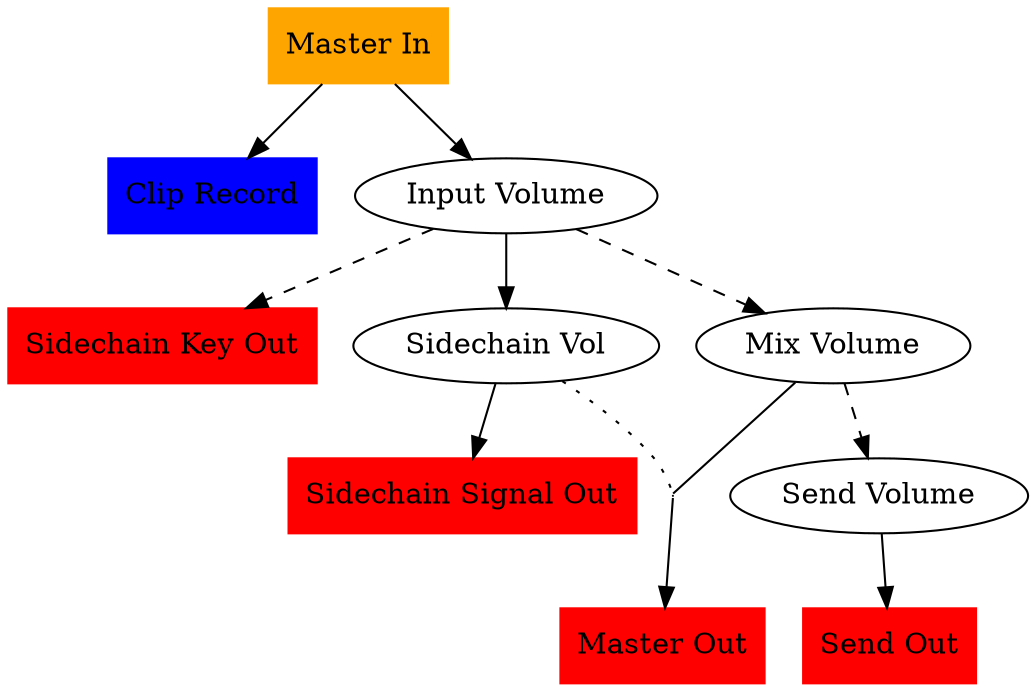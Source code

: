 strict digraph input {
    master_in [label="Master In", shape=box, style=filled, color=orange];

    send_out [label="Send Out", shape=box, style=filled, color=red];
    sidechain_key_out [label="Sidechain Key Out", shape=box, style=filled, color=red];
    sidechain_signal_out [label="Sidechain Signal Out", shape=box, style=filled, color=red];
    master_out [label="Master Out", shape=box, style=filled, color=red];

    clip_record [label="Clip Record", shape=box, style=filled, color=blue];

    sidechain_signal_volume [label="Sidechain Vol", shape=ellipse]

    connect[ shape = point, width = 0 ];

    master_in -> "Input Volume";
    "Input Volume" -> "Mix Volume" [style=dashed];
    "Mix Volume" -> "Send Volume" [style=dashed];
    "Send Volume" -> send_out;
    "Input Volume" -> sidechain_key_out [style=dashed];
    "Input Volume" -> sidechain_signal_volume -> sidechain_signal_out;
    "Mix Volume" -> connect[ arrowhead = none ];
    master_in -> clip_record;
    sidechain_signal_volume -> connect[style=dotted, arrowhead=none];
    connect -> master_out;
}
